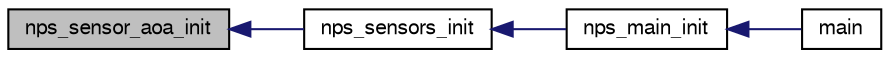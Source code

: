 digraph "nps_sensor_aoa_init"
{
  edge [fontname="FreeSans",fontsize="10",labelfontname="FreeSans",labelfontsize="10"];
  node [fontname="FreeSans",fontsize="10",shape=record];
  rankdir="LR";
  Node1 [label="nps_sensor_aoa_init",height=0.2,width=0.4,color="black", fillcolor="grey75", style="filled", fontcolor="black"];
  Node1 -> Node2 [dir="back",color="midnightblue",fontsize="10",style="solid",fontname="FreeSans"];
  Node2 [label="nps_sensors_init",height=0.2,width=0.4,color="black", fillcolor="white", style="filled",URL="$nps__sensors_8h.html#a09b47018a69d874a1e3d3876e04f8a8f"];
  Node2 -> Node3 [dir="back",color="midnightblue",fontsize="10",style="solid",fontname="FreeSans"];
  Node3 [label="nps_main_init",height=0.2,width=0.4,color="black", fillcolor="white", style="filled",URL="$nps__main__common_8c.html#a92aad3720fb482042b695d66e633699a"];
  Node3 -> Node4 [dir="back",color="midnightblue",fontsize="10",style="solid",fontname="FreeSans"];
  Node4 [label="main",height=0.2,width=0.4,color="black", fillcolor="white", style="filled",URL="$nps__main__hitl_8c.html#a3c04138a5bfe5d72780bb7e82a18e627"];
}
